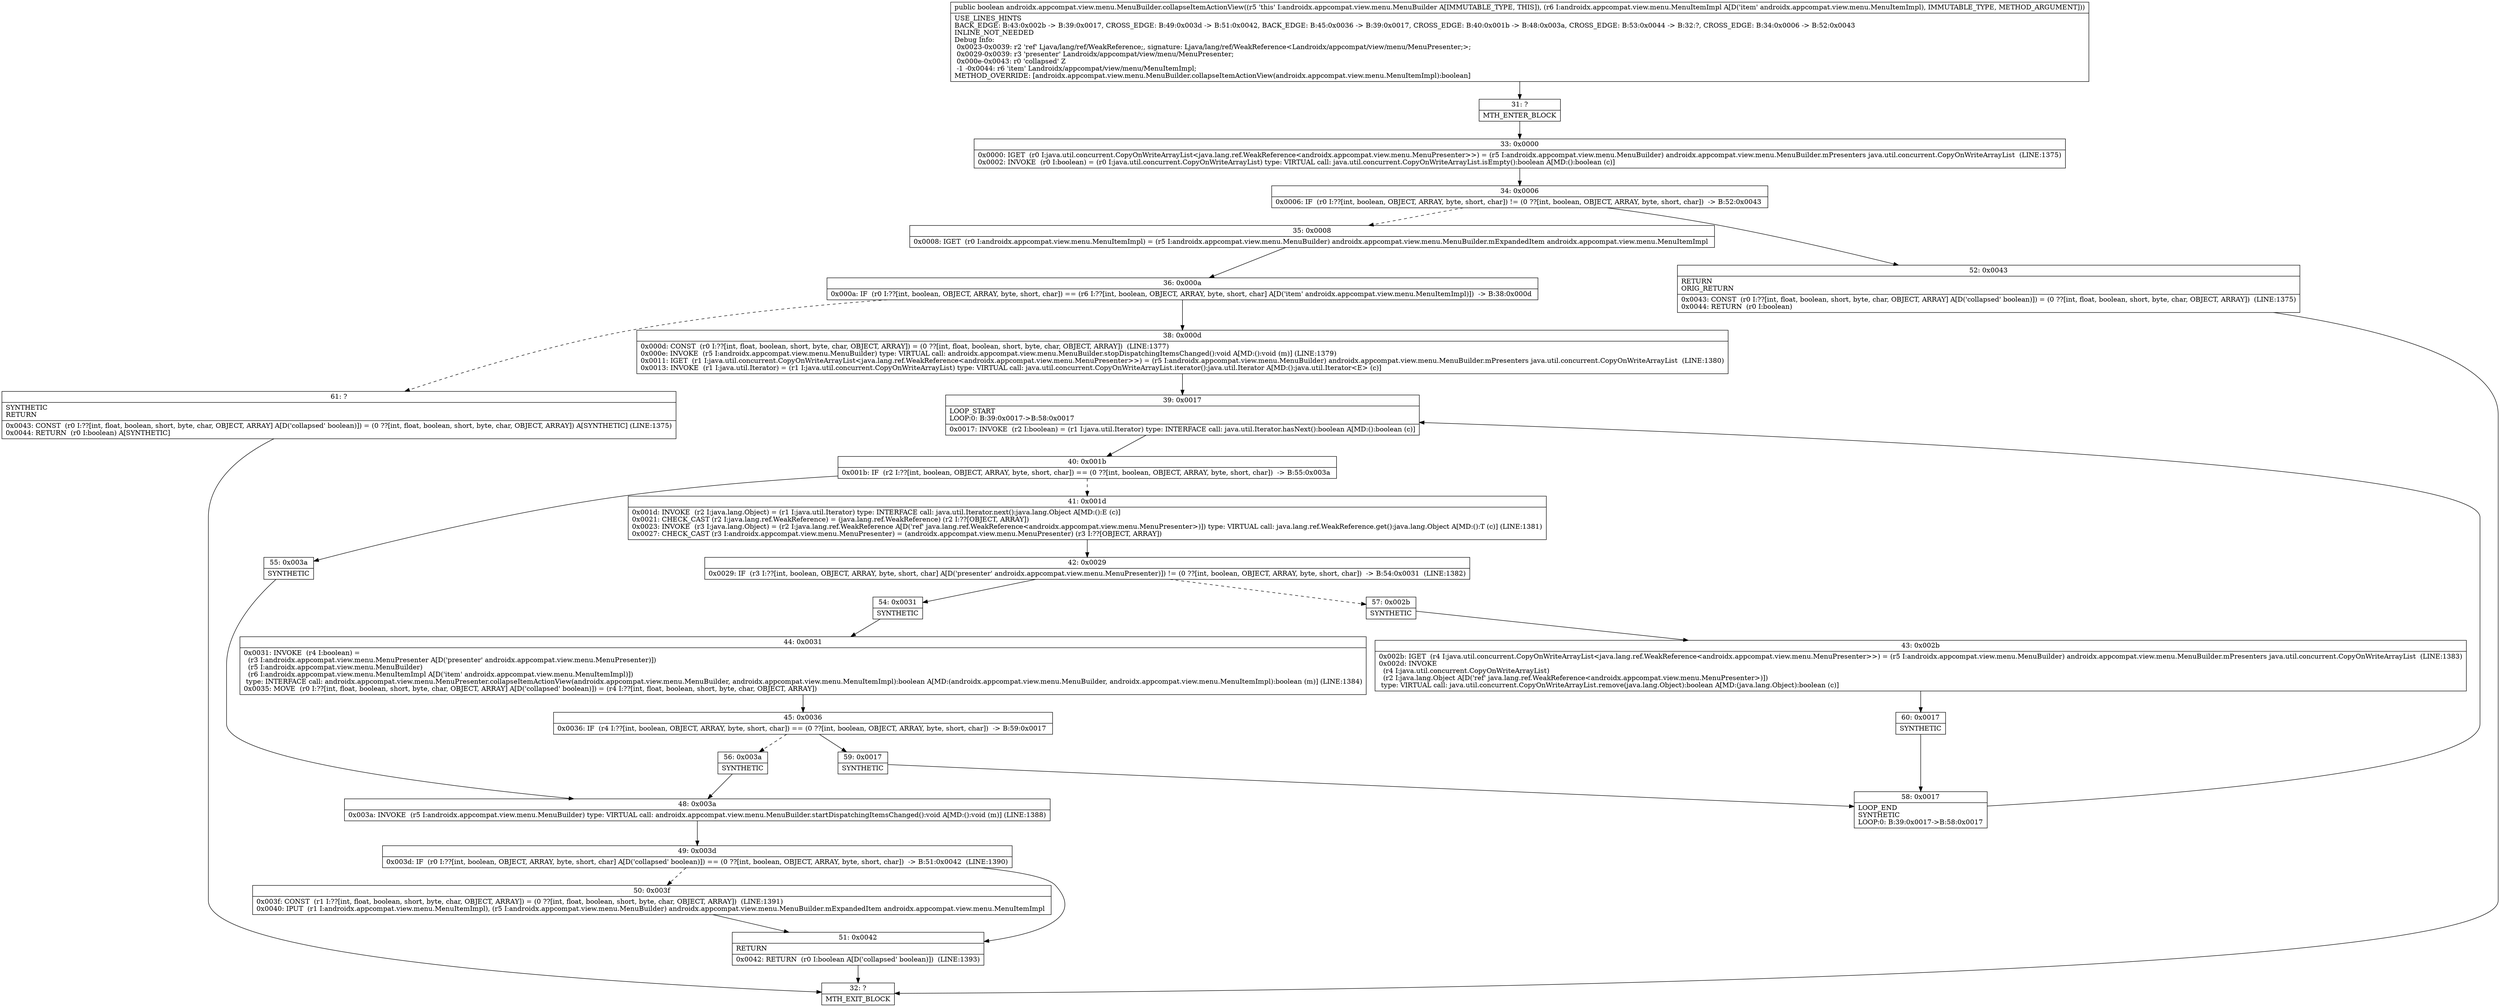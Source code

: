 digraph "CFG forandroidx.appcompat.view.menu.MenuBuilder.collapseItemActionView(Landroidx\/appcompat\/view\/menu\/MenuItemImpl;)Z" {
Node_31 [shape=record,label="{31\:\ ?|MTH_ENTER_BLOCK\l}"];
Node_33 [shape=record,label="{33\:\ 0x0000|0x0000: IGET  (r0 I:java.util.concurrent.CopyOnWriteArrayList\<java.lang.ref.WeakReference\<androidx.appcompat.view.menu.MenuPresenter\>\>) = (r5 I:androidx.appcompat.view.menu.MenuBuilder) androidx.appcompat.view.menu.MenuBuilder.mPresenters java.util.concurrent.CopyOnWriteArrayList  (LINE:1375)\l0x0002: INVOKE  (r0 I:boolean) = (r0 I:java.util.concurrent.CopyOnWriteArrayList) type: VIRTUAL call: java.util.concurrent.CopyOnWriteArrayList.isEmpty():boolean A[MD:():boolean (c)]\l}"];
Node_34 [shape=record,label="{34\:\ 0x0006|0x0006: IF  (r0 I:??[int, boolean, OBJECT, ARRAY, byte, short, char]) != (0 ??[int, boolean, OBJECT, ARRAY, byte, short, char])  \-\> B:52:0x0043 \l}"];
Node_35 [shape=record,label="{35\:\ 0x0008|0x0008: IGET  (r0 I:androidx.appcompat.view.menu.MenuItemImpl) = (r5 I:androidx.appcompat.view.menu.MenuBuilder) androidx.appcompat.view.menu.MenuBuilder.mExpandedItem androidx.appcompat.view.menu.MenuItemImpl \l}"];
Node_36 [shape=record,label="{36\:\ 0x000a|0x000a: IF  (r0 I:??[int, boolean, OBJECT, ARRAY, byte, short, char]) == (r6 I:??[int, boolean, OBJECT, ARRAY, byte, short, char] A[D('item' androidx.appcompat.view.menu.MenuItemImpl)])  \-\> B:38:0x000d \l}"];
Node_38 [shape=record,label="{38\:\ 0x000d|0x000d: CONST  (r0 I:??[int, float, boolean, short, byte, char, OBJECT, ARRAY]) = (0 ??[int, float, boolean, short, byte, char, OBJECT, ARRAY])  (LINE:1377)\l0x000e: INVOKE  (r5 I:androidx.appcompat.view.menu.MenuBuilder) type: VIRTUAL call: androidx.appcompat.view.menu.MenuBuilder.stopDispatchingItemsChanged():void A[MD:():void (m)] (LINE:1379)\l0x0011: IGET  (r1 I:java.util.concurrent.CopyOnWriteArrayList\<java.lang.ref.WeakReference\<androidx.appcompat.view.menu.MenuPresenter\>\>) = (r5 I:androidx.appcompat.view.menu.MenuBuilder) androidx.appcompat.view.menu.MenuBuilder.mPresenters java.util.concurrent.CopyOnWriteArrayList  (LINE:1380)\l0x0013: INVOKE  (r1 I:java.util.Iterator) = (r1 I:java.util.concurrent.CopyOnWriteArrayList) type: VIRTUAL call: java.util.concurrent.CopyOnWriteArrayList.iterator():java.util.Iterator A[MD:():java.util.Iterator\<E\> (c)]\l}"];
Node_39 [shape=record,label="{39\:\ 0x0017|LOOP_START\lLOOP:0: B:39:0x0017\-\>B:58:0x0017\l|0x0017: INVOKE  (r2 I:boolean) = (r1 I:java.util.Iterator) type: INTERFACE call: java.util.Iterator.hasNext():boolean A[MD:():boolean (c)]\l}"];
Node_40 [shape=record,label="{40\:\ 0x001b|0x001b: IF  (r2 I:??[int, boolean, OBJECT, ARRAY, byte, short, char]) == (0 ??[int, boolean, OBJECT, ARRAY, byte, short, char])  \-\> B:55:0x003a \l}"];
Node_41 [shape=record,label="{41\:\ 0x001d|0x001d: INVOKE  (r2 I:java.lang.Object) = (r1 I:java.util.Iterator) type: INTERFACE call: java.util.Iterator.next():java.lang.Object A[MD:():E (c)]\l0x0021: CHECK_CAST (r2 I:java.lang.ref.WeakReference) = (java.lang.ref.WeakReference) (r2 I:??[OBJECT, ARRAY]) \l0x0023: INVOKE  (r3 I:java.lang.Object) = (r2 I:java.lang.ref.WeakReference A[D('ref' java.lang.ref.WeakReference\<androidx.appcompat.view.menu.MenuPresenter\>)]) type: VIRTUAL call: java.lang.ref.WeakReference.get():java.lang.Object A[MD:():T (c)] (LINE:1381)\l0x0027: CHECK_CAST (r3 I:androidx.appcompat.view.menu.MenuPresenter) = (androidx.appcompat.view.menu.MenuPresenter) (r3 I:??[OBJECT, ARRAY]) \l}"];
Node_42 [shape=record,label="{42\:\ 0x0029|0x0029: IF  (r3 I:??[int, boolean, OBJECT, ARRAY, byte, short, char] A[D('presenter' androidx.appcompat.view.menu.MenuPresenter)]) != (0 ??[int, boolean, OBJECT, ARRAY, byte, short, char])  \-\> B:54:0x0031  (LINE:1382)\l}"];
Node_54 [shape=record,label="{54\:\ 0x0031|SYNTHETIC\l}"];
Node_44 [shape=record,label="{44\:\ 0x0031|0x0031: INVOKE  (r4 I:boolean) = \l  (r3 I:androidx.appcompat.view.menu.MenuPresenter A[D('presenter' androidx.appcompat.view.menu.MenuPresenter)])\l  (r5 I:androidx.appcompat.view.menu.MenuBuilder)\l  (r6 I:androidx.appcompat.view.menu.MenuItemImpl A[D('item' androidx.appcompat.view.menu.MenuItemImpl)])\l type: INTERFACE call: androidx.appcompat.view.menu.MenuPresenter.collapseItemActionView(androidx.appcompat.view.menu.MenuBuilder, androidx.appcompat.view.menu.MenuItemImpl):boolean A[MD:(androidx.appcompat.view.menu.MenuBuilder, androidx.appcompat.view.menu.MenuItemImpl):boolean (m)] (LINE:1384)\l0x0035: MOVE  (r0 I:??[int, float, boolean, short, byte, char, OBJECT, ARRAY] A[D('collapsed' boolean)]) = (r4 I:??[int, float, boolean, short, byte, char, OBJECT, ARRAY]) \l}"];
Node_45 [shape=record,label="{45\:\ 0x0036|0x0036: IF  (r4 I:??[int, boolean, OBJECT, ARRAY, byte, short, char]) == (0 ??[int, boolean, OBJECT, ARRAY, byte, short, char])  \-\> B:59:0x0017 \l}"];
Node_56 [shape=record,label="{56\:\ 0x003a|SYNTHETIC\l}"];
Node_48 [shape=record,label="{48\:\ 0x003a|0x003a: INVOKE  (r5 I:androidx.appcompat.view.menu.MenuBuilder) type: VIRTUAL call: androidx.appcompat.view.menu.MenuBuilder.startDispatchingItemsChanged():void A[MD:():void (m)] (LINE:1388)\l}"];
Node_49 [shape=record,label="{49\:\ 0x003d|0x003d: IF  (r0 I:??[int, boolean, OBJECT, ARRAY, byte, short, char] A[D('collapsed' boolean)]) == (0 ??[int, boolean, OBJECT, ARRAY, byte, short, char])  \-\> B:51:0x0042  (LINE:1390)\l}"];
Node_50 [shape=record,label="{50\:\ 0x003f|0x003f: CONST  (r1 I:??[int, float, boolean, short, byte, char, OBJECT, ARRAY]) = (0 ??[int, float, boolean, short, byte, char, OBJECT, ARRAY])  (LINE:1391)\l0x0040: IPUT  (r1 I:androidx.appcompat.view.menu.MenuItemImpl), (r5 I:androidx.appcompat.view.menu.MenuBuilder) androidx.appcompat.view.menu.MenuBuilder.mExpandedItem androidx.appcompat.view.menu.MenuItemImpl \l}"];
Node_51 [shape=record,label="{51\:\ 0x0042|RETURN\l|0x0042: RETURN  (r0 I:boolean A[D('collapsed' boolean)])  (LINE:1393)\l}"];
Node_32 [shape=record,label="{32\:\ ?|MTH_EXIT_BLOCK\l}"];
Node_59 [shape=record,label="{59\:\ 0x0017|SYNTHETIC\l}"];
Node_58 [shape=record,label="{58\:\ 0x0017|LOOP_END\lSYNTHETIC\lLOOP:0: B:39:0x0017\-\>B:58:0x0017\l}"];
Node_57 [shape=record,label="{57\:\ 0x002b|SYNTHETIC\l}"];
Node_43 [shape=record,label="{43\:\ 0x002b|0x002b: IGET  (r4 I:java.util.concurrent.CopyOnWriteArrayList\<java.lang.ref.WeakReference\<androidx.appcompat.view.menu.MenuPresenter\>\>) = (r5 I:androidx.appcompat.view.menu.MenuBuilder) androidx.appcompat.view.menu.MenuBuilder.mPresenters java.util.concurrent.CopyOnWriteArrayList  (LINE:1383)\l0x002d: INVOKE  \l  (r4 I:java.util.concurrent.CopyOnWriteArrayList)\l  (r2 I:java.lang.Object A[D('ref' java.lang.ref.WeakReference\<androidx.appcompat.view.menu.MenuPresenter\>)])\l type: VIRTUAL call: java.util.concurrent.CopyOnWriteArrayList.remove(java.lang.Object):boolean A[MD:(java.lang.Object):boolean (c)]\l}"];
Node_60 [shape=record,label="{60\:\ 0x0017|SYNTHETIC\l}"];
Node_55 [shape=record,label="{55\:\ 0x003a|SYNTHETIC\l}"];
Node_61 [shape=record,label="{61\:\ ?|SYNTHETIC\lRETURN\l|0x0043: CONST  (r0 I:??[int, float, boolean, short, byte, char, OBJECT, ARRAY] A[D('collapsed' boolean)]) = (0 ??[int, float, boolean, short, byte, char, OBJECT, ARRAY]) A[SYNTHETIC] (LINE:1375)\l0x0044: RETURN  (r0 I:boolean) A[SYNTHETIC]\l}"];
Node_52 [shape=record,label="{52\:\ 0x0043|RETURN\lORIG_RETURN\l|0x0043: CONST  (r0 I:??[int, float, boolean, short, byte, char, OBJECT, ARRAY] A[D('collapsed' boolean)]) = (0 ??[int, float, boolean, short, byte, char, OBJECT, ARRAY])  (LINE:1375)\l0x0044: RETURN  (r0 I:boolean) \l}"];
MethodNode[shape=record,label="{public boolean androidx.appcompat.view.menu.MenuBuilder.collapseItemActionView((r5 'this' I:androidx.appcompat.view.menu.MenuBuilder A[IMMUTABLE_TYPE, THIS]), (r6 I:androidx.appcompat.view.menu.MenuItemImpl A[D('item' androidx.appcompat.view.menu.MenuItemImpl), IMMUTABLE_TYPE, METHOD_ARGUMENT]))  | USE_LINES_HINTS\lBACK_EDGE: B:43:0x002b \-\> B:39:0x0017, CROSS_EDGE: B:49:0x003d \-\> B:51:0x0042, BACK_EDGE: B:45:0x0036 \-\> B:39:0x0017, CROSS_EDGE: B:40:0x001b \-\> B:48:0x003a, CROSS_EDGE: B:53:0x0044 \-\> B:32:?, CROSS_EDGE: B:34:0x0006 \-\> B:52:0x0043\lINLINE_NOT_NEEDED\lDebug Info:\l  0x0023\-0x0039: r2 'ref' Ljava\/lang\/ref\/WeakReference;, signature: Ljava\/lang\/ref\/WeakReference\<Landroidx\/appcompat\/view\/menu\/MenuPresenter;\>;\l  0x0029\-0x0039: r3 'presenter' Landroidx\/appcompat\/view\/menu\/MenuPresenter;\l  0x000e\-0x0043: r0 'collapsed' Z\l  \-1 \-0x0044: r6 'item' Landroidx\/appcompat\/view\/menu\/MenuItemImpl;\lMETHOD_OVERRIDE: [androidx.appcompat.view.menu.MenuBuilder.collapseItemActionView(androidx.appcompat.view.menu.MenuItemImpl):boolean]\l}"];
MethodNode -> Node_31;Node_31 -> Node_33;
Node_33 -> Node_34;
Node_34 -> Node_35[style=dashed];
Node_34 -> Node_52;
Node_35 -> Node_36;
Node_36 -> Node_38;
Node_36 -> Node_61[style=dashed];
Node_38 -> Node_39;
Node_39 -> Node_40;
Node_40 -> Node_41[style=dashed];
Node_40 -> Node_55;
Node_41 -> Node_42;
Node_42 -> Node_54;
Node_42 -> Node_57[style=dashed];
Node_54 -> Node_44;
Node_44 -> Node_45;
Node_45 -> Node_56[style=dashed];
Node_45 -> Node_59;
Node_56 -> Node_48;
Node_48 -> Node_49;
Node_49 -> Node_50[style=dashed];
Node_49 -> Node_51;
Node_50 -> Node_51;
Node_51 -> Node_32;
Node_59 -> Node_58;
Node_58 -> Node_39;
Node_57 -> Node_43;
Node_43 -> Node_60;
Node_60 -> Node_58;
Node_55 -> Node_48;
Node_61 -> Node_32;
Node_52 -> Node_32;
}

